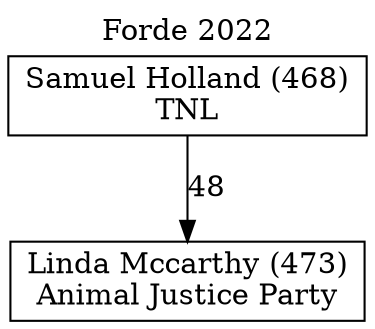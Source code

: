// House preference flow
digraph "Linda Mccarthy (473)_Forde_2022" {
	graph [label="Forde 2022" labelloc=t mclimit=10]
	node [shape=box]
	"Linda Mccarthy (473)" [label="Linda Mccarthy (473)
Animal Justice Party"]
	"Samuel Holland (468)" [label="Samuel Holland (468)
TNL"]
	"Samuel Holland (468)" -> "Linda Mccarthy (473)" [label=48]
}
